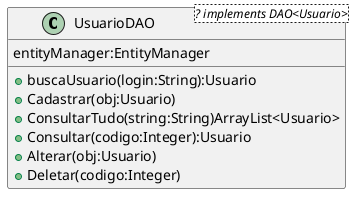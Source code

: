 @startuml

class UsuarioDAO <? implements DAO<Usuario>>{
    
       entityManager:EntityManager 
    
    + buscaUsuario(login:String):Usuario
    + Cadastrar(obj:Usuario)
    + ConsultarTudo(string:String)ArrayList<Usuario>
    + Consultar(codigo:Integer):Usuario
    + Alterar(obj:Usuario) 
    + Deletar(codigo:Integer)

}


@enduml